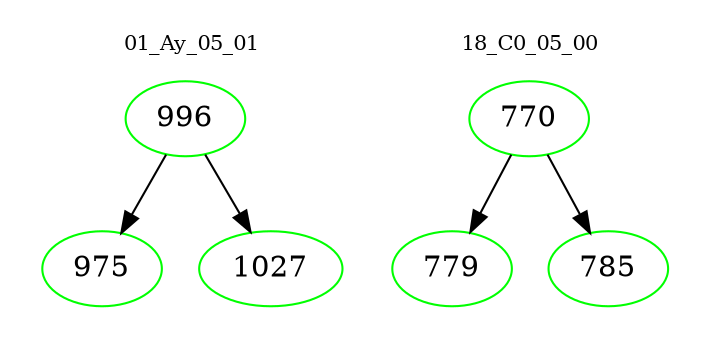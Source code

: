 digraph{
subgraph cluster_0 {
color = white
label = "01_Ay_05_01";
fontsize=10;
T0_996 [label="996", color="green"]
T0_996 -> T0_975 [color="black"]
T0_975 [label="975", color="green"]
T0_996 -> T0_1027 [color="black"]
T0_1027 [label="1027", color="green"]
}
subgraph cluster_1 {
color = white
label = "18_C0_05_00";
fontsize=10;
T1_770 [label="770", color="green"]
T1_770 -> T1_779 [color="black"]
T1_779 [label="779", color="green"]
T1_770 -> T1_785 [color="black"]
T1_785 [label="785", color="green"]
}
}
